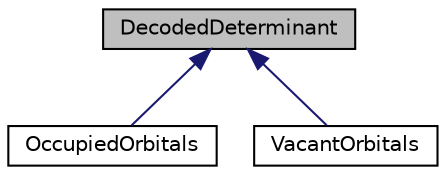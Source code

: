digraph "DecodedDeterminant"
{
  edge [fontname="Helvetica",fontsize="10",labelfontname="Helvetica",labelfontsize="10"];
  node [fontname="Helvetica",fontsize="10",shape=record];
  Node1 [label="DecodedDeterminant",height=0.2,width=0.4,color="black", fillcolor="grey75", style="filled", fontcolor="black"];
  Node1 -> Node2 [dir="back",color="midnightblue",fontsize="10",style="solid",fontname="Helvetica"];
  Node2 [label="OccupiedOrbitals",height=0.2,width=0.4,color="black", fillcolor="white", style="filled",URL="$structOccupiedOrbitals.html"];
  Node1 -> Node3 [dir="back",color="midnightblue",fontsize="10",style="solid",fontname="Helvetica"];
  Node3 [label="VacantOrbitals",height=0.2,width=0.4,color="black", fillcolor="white", style="filled",URL="$structVacantOrbitals.html"];
}
